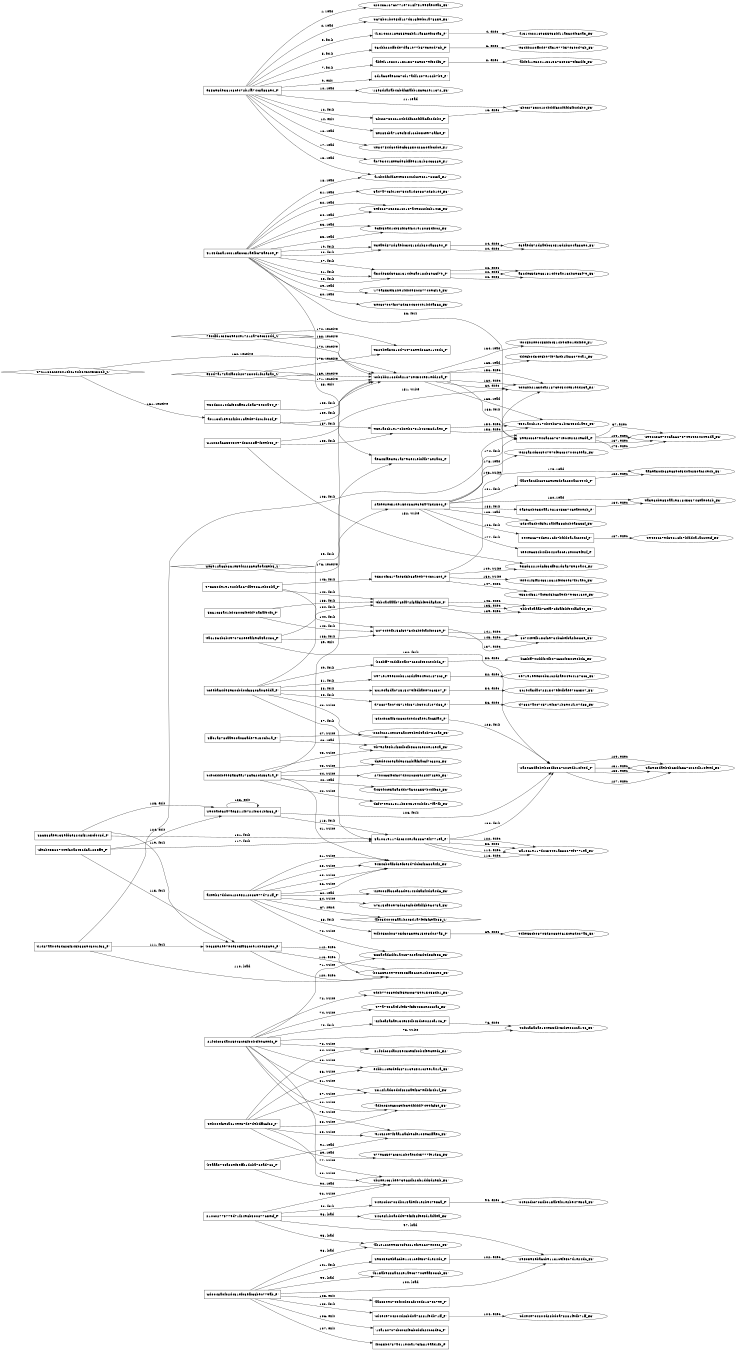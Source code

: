 digraph "D:\Learning\Paper\apt\基于CTI的攻击预警\Dataset\攻击图\ASGfromALLCTI\FinFisher exposed A researcher’s tale of defeating traps, tricks, and complex virtual machines.dot" {
rankdir="LR"
size="9"
fixedsize="false"
splines="true"
nodesep=0.3
ranksep=0
fontsize=10
overlap="scalexy"
engine= "neato"
	"'c204361676c771e7018f751995a90ea8_F3'" [node_type=file shape=ellipse]
	"'e35693d9361c8ce472b1fa74c8a83694_P'" [node_type=Process shape=box]
	"'e35693d9361c8ce472b1fa74c8a83694_P'" -> "'c204361676c771e7018f751995a90ea8_F3'" [label="1: read"]
	"'0675b01b095df127d516feebc1a78359_F3'" [node_type=file shape=ellipse]
	"'e35693d9361c8ce472b1fa74c8a83694_P'" [node_type=Process shape=box]
	"'e35693d9361c8ce472b1fa74c8a83694_P'" -> "'0675b01b095df127d516feebc1a78359_F3'" [label="2: read"]
	"'e35693d9361c8ce472b1fa74c8a83694_P'" [node_type=Process shape=box]
	"'f1314c22189855938bf11a362efc64a3_P'" [node_type=Process shape=box]
	"'e35693d9361c8ce472b1fa74c8a83694_P'" -> "'f1314c22189855938bf11a362efc64a3_P'" [label="3: fork"]
	"'f1314c22189855938bf11a362efc64a3_P'" [node_type=Process shape=box]
	"'f1314c22189855938bf11a362efc64a3_F3'" [node_type=File shape=ellipse]
	"'f1314c22189855938bf11a362efc64a3_P'" -> "'f1314c22189855938bf11a362efc64a3_F3'" [label="4: exec"]
	"'e35693d9361c8ce472b1fa74c8a83694_P'" [node_type=Process shape=box]
	"'e64bb220ff0de7da31977b57e3e0d73b_P'" [node_type=Process shape=box]
	"'e35693d9361c8ce472b1fa74c8a83694_P'" -> "'e64bb220ff0de7da31977b57e3e0d73b_P'" [label="5: fork"]
	"'e64bb220ff0de7da31977b57e3e0d73b_P'" [node_type=Process shape=box]
	"'e64bb220ff0de7da31977b57e3e0d73b_F3'" [node_type=File shape=ellipse]
	"'e64bb220ff0de7da31977b57e3e0d73b_P'" -> "'e64bb220ff0de7da31977b57e3e0d73b_F3'" [label="6: exec"]
	"'e35693d9361c8ce472b1fa74c8a83694_P'" [node_type=Process shape=box]
	"'abfef11e320115c15673698379f58df5_P'" [node_type=Process shape=box]
	"'e35693d9361c8ce472b1fa74c8a83694_P'" -> "'abfef11e320115c15673698379f58df5_P'" [label="7: fork"]
	"'abfef11e320115c15673698379f58df5_P'" [node_type=Process shape=box]
	"'abfef11e320115c15673698379f58df5_F3'" [node_type=File shape=ellipse]
	"'abfef11e320115c15673698379f58df5_P'" -> "'abfef11e320115c15673698379f58df5_F3'" [label="8: exec"]
	"'e35693d9361c8ce472b1fa74c8a83694_P'" [node_type=Process shape=box]
	"'6d1a66ea96067cd17adf1207e162b7b9_P'" [node_type=Process shape=box]
	"'e35693d9361c8ce472b1fa74c8a83694_P'" -> "'6d1a66ea96067cd17adf1207e162b7b9_P'" [label="9: exit"]
	"'18e8d2a2ab46bdf65abb156e32e11372_F3'" [node_type=file shape=ellipse]
	"'e35693d9361c8ce472b1fa74c8a83694_P'" [node_type=Process shape=box]
	"'e35693d9361c8ce472b1fa74c8a83694_P'" -> "'18e8d2a2ab46bdf65abb156e32e11372_F3'" [label="10: read"]
	"'6bcc27332c124bddf622fdfd6fb2d8b0_F3'" [node_type=file shape=ellipse]
	"'e35693d9361c8ce472b1fa74c8a83694_P'" [node_type=Process shape=box]
	"'e35693d9361c8ce472b1fa74c8a83694_P'" -> "'6bcc27332c124bddf622fdfd6fb2d8b0_F3'" [label="11: read"]
	"'e35693d9361c8ce472b1fa74c8a83694_P'" [node_type=Process shape=box]
	"'6bcc27332c124bddf622fdfd6fb2d8b0_P'" [node_type=Process shape=box]
	"'e35693d9361c8ce472b1fa74c8a83694_P'" -> "'6bcc27332c124bddf622fdfd6fb2d8b0_P'" [label="12: fork"]
	"'6bcc27332c124bddf622fdfd6fb2d8b0_P'" [node_type=Process shape=box]
	"'6bcc27332c124bddf622fdfd6fb2d8b0_F3'" [node_type=File shape=ellipse]
	"'6bcc27332c124bddf622fdfd6fb2d8b0_P'" -> "'6bcc27332c124bddf622fdfd6fb2d8b0_F3'" [label="13: exec"]
	"'e35693d9361c8ce472b1fa74c8a83694_P'" [node_type=Process shape=box]
	"'5e285cba7169cf54f16cb05ce976af8e_P'" [node_type=Process shape=box]
	"'e35693d9361c8ce472b1fa74c8a83694_P'" -> "'5e285cba7169cf54f16cb05ce976af8e_P'" [label="14: exit"]
	"'f1cb0df2fd6e493820cdc2982176cc3a_F1'" [node_type=file shape=ellipse]
	"'e35693d9361c8ce472b1fa74c8a83694_P'" [node_type=Process shape=box]
	"'e35693d9361c8ce472b1fa74c8a83694_P'" -> "'f1cb0df2fd6e493820cdc2982176cc3a_F1'" [label="15: read"]
	"'4e84754d60ebe6f3685042664ef03dce_F1'" [node_type=file shape=ellipse]
	"'e35693d9361c8ce472b1fa74c8a83694_P'" [node_type=Process shape=box]
	"'e35693d9361c8ce472b1fa74c8a83694_P'" -> "'4e84754d60ebe6f3685042664ef03dce_F1'" [label="16: read"]
	"'ac7934415ee6d98bffe93151b8436689_F1'" [node_type=file shape=ellipse]
	"'e35693d9361c8ce472b1fa74c8a83694_P'" [node_type=Process shape=box]
	"'e35693d9361c8ce472b1fa74c8a83694_P'" -> "'ac7934415ee6d98bffe93151b8436689_F1'" [label="17: read"]
	"'f1cb0df2fd6e493820cdc2982176cc3a_F1'" [node_type=file shape=ellipse]
	"'5145d63a1c0315a3cc81aefb675ae60e_P'" [node_type=Process shape=box]
	"'5145d63a1c0315a3cc81aefb675ae60e_P'" -> "'f1cb0df2fd6e493820cdc2982176cc3a_F1'" [label="18: read"]
	"'5145d63a1c0315a3cc81aefb675ae60e_P'" [node_type=Process shape=box]
	"'e3ea9d572d8a9bc30513d2b804a63690_P'" [node_type=Process shape=box]
	"'5145d63a1c0315a3cc81aefb675ae60e_P'" -> "'e3ea9d572d8a9bc30513d2b804a63690_P'" [label="19: fork"]
	"'e3ea9d572d8a9bc30513d2b804a63690_P'" [node_type=Process shape=box]
	"'e3ea9d572d8a9bc30513d2b804a63690_F3'" [node_type=File shape=ellipse]
	"'e3ea9d572d8a9bc30513d2b804a63690_P'" -> "'e3ea9d572d8a9bc30513d2b804a63690_F3'" [label="20: exec"]
	"'5145d63a1c0315a3cc81aefb675ae60e_P'" [node_type=Process shape=box]
	"'a32de35d39681314d98a0182b8963f79_P'" [node_type=Process shape=box]
	"'5145d63a1c0315a3cc81aefb675ae60e_P'" -> "'a32de35d39681314d98a0182b8963f79_P'" [label="21: fork"]
	"'a32de35d39681314d98a0182b8963f79_P'" [node_type=Process shape=box]
	"'a32de35d39681314d98a0182b8963f79_F3'" [node_type=File shape=ellipse]
	"'a32de35d39681314d98a0182b8963f79_P'" -> "'a32de35d39681314d98a0182b8963f79_F3'" [label="22: exec"]
	"'5145d63a1c0315a3cc81aefb675ae60e_P'" [node_type=Process shape=box]
	"'e3ea9d572d8a9bc30513d2b804a63690_P'" [node_type=Process shape=box]
	"'5145d63a1c0315a3cc81aefb675ae60e_P'" -> "'e3ea9d572d8a9bc30513d2b804a63690_P'" [label="23: fork"]
	"'e3ea9d572d8a9bc30513d2b804a63690_P'" [node_type=Process shape=box]
	"'e3ea9d572d8a9bc30513d2b804a63690_F3'" [node_type=File shape=ellipse]
	"'e3ea9d572d8a9bc30513d2b804a63690_P'" -> "'e3ea9d572d8a9bc30513d2b804a63690_F3'" [label="24: exec"]
	"'5145d63a1c0315a3cc81aefb675ae60e_P'" [node_type=Process shape=box]
	"'a32de35d39681314d98a0182b8963f79_P'" [node_type=Process shape=box]
	"'5145d63a1c0315a3cc81aefb675ae60e_P'" -> "'a32de35d39681314d98a0182b8963f79_P'" [label="25: fork"]
	"'a32de35d39681314d98a0182b8963f79_P'" [node_type=Process shape=box]
	"'a32de35d39681314d98a0182b8963f79_F3'" [node_type=File shape=ellipse]
	"'a32de35d39681314d98a0182b8963f79_P'" -> "'a32de35d39681314d98a0182b8963f79_F3'" [label="26: exec"]
	"'5145d63a1c0315a3cc81aefb675ae60e_P'" [node_type=Process shape=box]
	"'a32de35d39681314d98a0182b8963f79_P'" [node_type=Process shape=box]
	"'5145d63a1c0315a3cc81aefb675ae60e_P'" -> "'a32de35d39681314d98a0182b8963f79_P'" [label="27: fork"]
	"'a32de35d39681314d98a0182b8963f79_P'" [node_type=Process shape=box]
	"'a32de35d39681314d98a0182b8963f79_F3'" [node_type=File shape=ellipse]
	"'a32de35d39681314d98a0182b8963f79_P'" -> "'a32de35d39681314d98a0182b8963f79_F3'" [label="28: exec"]
	"'179a853ef32b91fdbd95c48774096f1e_F3'" [node_type=file shape=ellipse]
	"'5145d63a1c0315a3cc81aefb675ae60e_P'" [node_type=Process shape=box]
	"'5145d63a1c0315a3cc81aefb675ae60e_P'" -> "'179a853ef32b91fdbd95c48774096f1e_F3'" [label="29: read"]
	"'3e06c70c7f8c78dc3043c4491bdea368_F3'" [node_type=file shape=ellipse]
	"'5145d63a1c0315a3cc81aefb675ae60e_P'" [node_type=Process shape=box]
	"'5145d63a1c0315a3cc81aefb675ae60e_P'" -> "'3e06c70c7f8c78dc3043c4491bdea368_F3'" [label="30: read"]
	"'8a47a746f41cc7542a1d803872d8b1ee_F3'" [node_type=file shape=ellipse]
	"'5145d63a1c0315a3cc81aefb675ae60e_P'" [node_type=Process shape=box]
	"'5145d63a1c0315a3cc81aefb675ae60e_P'" -> "'8a47a746f41cc7542a1d803872d8b1ee_F3'" [label="31: read"]
	"'59f8687252581c0137a49ccc0b3b14c5_F3'" [node_type=file shape=ellipse]
	"'5145d63a1c0315a3cc81aefb675ae60e_P'" [node_type=Process shape=box]
	"'5145d63a1c0315a3cc81aefb675ae60e_P'" -> "'59f8687252581c0137a49ccc0b3b14c5_F3'" [label="32: read"]
	"'93fb5bad1cb52fd6ef641918085df0c2_F3'" [node_type=file shape=ellipse]
	"'5145d63a1c0315a3cc81aefb675ae60e_P'" [node_type=Process shape=box]
	"'5145d63a1c0315a3cc81aefb675ae60e_P'" -> "'93fb5bad1cb52fd6ef641918085df0c2_F3'" [label="33: read"]
	"'59f8687252581c0137a49ccc0b3b14c5_F3'" [node_type=file shape=ellipse]
	"'5145d63a1c0315a3cc81aefb675ae60e_P'" [node_type=Process shape=box]
	"'5145d63a1c0315a3cc81aefb675ae60e_P'" -> "'59f8687252581c0137a49ccc0b3b14c5_F3'" [label="34: read"]
	"'93fb5bad1cb52fd6ef641918085df0c2_F3'" [node_type=file shape=ellipse]
	"'5145d63a1c0315a3cc81aefb675ae60e_P'" [node_type=Process shape=box]
	"'5145d63a1c0315a3cc81aefb675ae60e_P'" -> "'93fb5bad1cb52fd6ef641918085df0c2_F3'" [label="35: read"]
	"'5145d63a1c0315a3cc81aefb675ae60e_P'" [node_type=Process shape=box]
	"'8992c36e7e46a66673749c4e242496da_P'" [node_type=Process shape=box]
	"'5145d63a1c0315a3cc81aefb675ae60e_P'" -> "'8992c36e7e46a66673749c4e242496da_P'" [label="36: fork"]
	"'8992c36e7e46a66673749c4e242496da_P'" [node_type=Process shape=box]
	"'8992c36e7e46a66673749c4e242496da_F3'" [node_type=File shape=ellipse]
	"'8992c36e7e46a66673749c4e242496da_P'" -> "'8992c36e7e46a66673749c4e242496da_F3'" [label="37: exec"]
	"'5145d63a1c0315a3cc81aefb675ae60e_P'" [node_type=Process shape=box]
	"'a9645fa93e61a3796e41ebdab76e2a08_P'" [node_type=Process shape=box]
	"'5145d63a1c0315a3cc81aefb675ae60e_P'" -> "'a9645fa93e61a3796e41ebdab76e2a08_P'" [label="38: exit"]
	"'c4ecdddbe9e5a56aa1786a320f253a1a_P'" [node_type=Process shape=box]
	"'a9645fa93e61a3796e41ebdab76e2a08_P'" [node_type=Process shape=box]
	"'c4ecdddbe9e5a56aa1786a320f253a1a_P'" -> "'a9645fa93e61a3796e41ebdab76e2a08_P'" [label="39: exit"]
	"'a459f4ce5a8a8ddc7a6426557b4dfb6e_F3'" [node_type=file shape=ellipse]
	"'c4ecdddbe9e5a56aa1786a320f253a1a_P'" [node_type=Process shape=box]
	"'c4ecdddbe9e5a56aa1786a320f253a1a_P'" -> "'a459f4ce5a8a8ddc7a6426557b4dfb6e_F3'" [label="40: read"]
	"'e4543b0af8d69f3e8d7dcb3f2686a4f2_F3'" [node_type=file shape=ellipse]
	"'c4ecdddbe9e5a56aa1786a320f253a1a_P'" [node_type=Process shape=box]
	"'c4ecdddbe9e5a56aa1786a320f253a1a_P'" -> "'e4543b0af8d69f3e8d7dcb3f2686a4f2_F3'" [label="41: write"]
	"'d5f4799661511b35451942bd017fa7fb_F3'" [node_type=file shape=ellipse]
	"'c4ecdddbe9e5a56aa1786a320f253a1a_P'" [node_type=Process shape=box]
	"'c4ecdddbe9e5a56aa1786a320f253a1a_P'" -> "'d5f4799661511b35451942bd017fa7fb_F3'" [label="42: write"]
	"'d39de4c0e8ad93468bfaf3ac6f7c6808_F3'" [node_type=file shape=ellipse]
	"'c4ecdddbe9e5a56aa1786a320f253a1a_P'" [node_type=Process shape=box]
	"'c4ecdddbe9e5a56aa1786a320f253a1a_P'" -> "'d39de4c0e8ad93468bfaf3ac6f7c6808_F3'" [label="43: write"]
	"'27b0c63fecf647db02c8c5928bf7289b_F3'" [node_type=file shape=ellipse]
	"'c4ecdddbe9e5a56aa1786a320f253a1a_P'" [node_type=Process shape=box]
	"'c4ecdddbe9e5a56aa1786a320f253a1a_P'" -> "'27b0c63fecf647db02c8c5928bf7289b_F3'" [label="44: write"]
	"'eb792ae5b1f85dbcfb53646e30e1694a_F3'" [node_type=file shape=ellipse]
	"'c4ecdddbe9e5a56aa1786a320f253a1a_P'" [node_type=Process shape=box]
	"'c4ecdddbe9e5a56aa1786a320f253a1a_P'" -> "'eb792ae5b1f85dbcfb53646e30e1694a_F3'" [label="45: write"]
	"'eb792ae5b1f85dbcfb53646e30e1694a_F3'" [node_type=file shape=ellipse]
	"'3ff01a878caa900a083ade79154cfc1a_P'" [node_type=Process shape=box]
	"'3ff01a878caa900a083ade79154cfc1a_P'" -> "'eb792ae5b1f85dbcfb53646e30e1694a_F3'" [label="46: read"]
	"'002f42210e0896a0099b9d4a4b7513ae_F3'" [node_type=file shape=ellipse]
	"'3ff01a878caa900a083ade79154cfc1a_P'" [node_type=Process shape=box]
	"'3ff01a878caa900a083ade79154cfc1a_P'" -> "'002f42210e0896a0099b9d4a4b7513ae_F3'" [label="47: write"]
	"'002f42210e0896a0099b9d4a4b7513ae_F3'" [node_type=file shape=ellipse]
	"'cceeba64d95930cbd0cf68606a06edda_P'" [node_type=Process shape=box]
	"'cceeba64d95930cbd0cf68606a06edda_P'" -> "'002f42210e0896a0099b9d4a4b7513ae_F3'" [label="48: write"]
	"'cceeba64d95930cbd0cf68606a06edda_P'" [node_type=Process shape=box]
	"'b65bff74cddf24fb07c632f050c90bd6_P'" [node_type=Process shape=box]
	"'cceeba64d95930cbd0cf68606a06edda_P'" -> "'b65bff74cddf24fb07c632f050c90bd6_P'" [label="49: fork"]
	"'b65bff74cddf24fb07c632f050c90bd6_P'" [node_type=Process shape=box]
	"'b65bff74cddf24fb07c632f050c90bd6_F3'" [node_type=File shape=ellipse]
	"'b65bff74cddf24fb07c632f050c90bd6_P'" -> "'b65bff74cddf24fb07c632f050c90bd6_F3'" [label="50: exec"]
	"'cceeba64d95930cbd0cf68606a06edda_P'" [node_type=Process shape=box]
	"'09719199e300b31c2d2a9049c41873c3_P'" [node_type=Process shape=box]
	"'cceeba64d95930cbd0cf68606a06edda_P'" -> "'09719199e300b31c2d2a9049c41873c3_P'" [label="51: fork"]
	"'09719199e300b31c2d2a9049c41873c3_P'" [node_type=Process shape=box]
	"'09719199e300b31c2d2a9049c41873c3_F3'" [node_type=File shape=ellipse]
	"'09719199e300b31c2d2a9049c41873c3_P'" -> "'09719199e300b31c2d2a9049c41873c3_F3'" [label="52: exec"]
	"'cceeba64d95930cbd0cf68606a06edda_P'" [node_type=Process shape=box]
	"'3c1e4a3dac72515479fedbaee706c507_P'" [node_type=Process shape=box]
	"'cceeba64d95930cbd0cf68606a06edda_P'" -> "'3c1e4a3dac72515479fedbaee706c507_P'" [label="53: fork"]
	"'3c1e4a3dac72515479fedbaee706c507_P'" [node_type=Process shape=box]
	"'3c1e4a3dac72515479fedbaee706c507_F3'" [node_type=File shape=ellipse]
	"'3c1e4a3dac72515479fedbaee706c507_P'" -> "'3c1e4a3dac72515479fedbaee706c507_F3'" [label="54: exec"]
	"'cceeba64d95930cbd0cf68606a06edda_P'" [node_type=Process shape=box]
	"'d78827a0c745719f2371b3901f107d88_P'" [node_type=Process shape=box]
	"'cceeba64d95930cbd0cf68606a06edda_P'" -> "'d78827a0c745719f2371b3901f107d88_P'" [label="55: fork"]
	"'d78827a0c745719f2371b3901f107d88_P'" [node_type=Process shape=box]
	"'d78827a0c745719f2371b3901f107d88_F3'" [node_type=File shape=ellipse]
	"'d78827a0c745719f2371b3901f107d88_P'" -> "'d78827a0c745719f2371b3901f107d88_F3'" [label="56: exec"]
	"'cceeba64d95930cbd0cf68606a06edda_P'" [node_type=Process shape=box]
	"'8a10619117d2c344e1a38867ef4771ea_P'" [node_type=Process shape=box]
	"'cceeba64d95930cbd0cf68606a06edda_P'" -> "'8a10619117d2c344e1a38867ef4771ea_P'" [label="57: fork"]
	"'8a10619117d2c344e1a38867ef4771ea_P'" [node_type=Process shape=box]
	"'8a10619117d2c344e1a38867ef4771ea_F2'" [node_type=File shape=ellipse]
	"'8a10619117d2c344e1a38867ef4771ea_P'" -> "'8a10619117d2c344e1a38867ef4771ea_F2'" [label="58: exec"]
	"'cceeba64d95930cbd0cf68606a06edda_P'" [node_type=Process shape=box]
	"'c0b8bb2163dca21873e4544e51edd23a_P'" [node_type=Process shape=box]
	"'cceeba64d95930cbd0cf68606a06edda_P'" -> "'c0b8bb2163dca21873e4544e51edd23a_P'" [label="59: fork"]
	"'c0b8bb2163dca21873e4544e51edd23a_P'" [node_type=Process shape=box]
	"'c0b8bb2163dca21873e4544e51edd23a_F2'" [node_type=File shape=ellipse]
	"'c0b8bb2163dca21873e4544e51edd23a_P'" -> "'c0b8bb2163dca21873e4544e51edd23a_F2'" [label="60: exec"]
	"'e4543b0af8d69f3e8d7dcb3f2686a4f2_F3'" [node_type=file shape=ellipse]
	"'a4e9b87ddc0c120e5212083977d721ff_P'" [node_type=Process shape=box]
	"'a4e9b87ddc0c120e5212083977d721ff_P'" -> "'e4543b0af8d69f3e8d7dcb3f2686a4f2_F3'" [label="61: write"]
	"'42e003fa66ca66de4143d5a8f4d8a4d6_F3'" [node_type=file shape=ellipse]
	"'a4e9b87ddc0c120e5212083977d721ff_P'" [node_type=Process shape=box]
	"'a4e9b87ddc0c120e5212083977d721ff_P'" -> "'42e003fa66ca66de4143d5a8f4d8a4d6_F3'" [label="62: read"]
	"'e4543b0af8d69f3e8d7dcb3f2686a4f2_F3'" [node_type=file shape=ellipse]
	"'a4e9b87ddc0c120e5212083977d721ff_P'" [node_type=Process shape=box]
	"'a4e9b87ddc0c120e5212083977d721ff_P'" -> "'e4543b0af8d69f3e8d7dcb3f2686a4f2_F3'" [label="63: write"]
	"'c7315ca90975dc896f0deadf8b96473a_F3'" [node_type=file shape=ellipse]
	"'a4e9b87ddc0c120e5212083977d721ff_P'" [node_type=Process shape=box]
	"'a4e9b87ddc0c120e5212083977d721ff_P'" -> "'c7315ca90975dc896f0deadf8b96473a_F3'" [label="64: write"]
	"'e4543b0af8d69f3e8d7dcb3f2686a4f2_F3'" [node_type=file shape=ellipse]
	"'a4e9b87ddc0c120e5212083977d721ff_P'" [node_type=Process shape=box]
	"'a4e9b87ddc0c120e5212083977d721ff_P'" -> "'e4543b0af8d69f3e8d7dcb3f2686a4f2_F3'" [label="65: write"]
	"'e4543b0af8d69f3e8d7dcb3f2686a4f2_F3'" [node_type=file shape=ellipse]
	"'a4e9b87ddc0c120e5212083977d721ff_P'" [node_type=Process shape=box]
	"'a4e9b87ddc0c120e5212083977d721ff_P'" -> "'e4543b0af8d69f3e8d7dcb3f2686a4f2_F3'" [label="66: write"]
	"'ab06d40406aa1b208d1a7f9f3f69ab88_S'" [node_type=Socket shape=diamond]
	"'a4e9b87ddc0c120e5212083977d721ff_P'" [node_type=Process shape=box]
	"'a4e9b87ddc0c120e5212083977d721ff_P'" -> "'ab06d40406aa1b208d1a7f9f3f69ab88_S'" [label="67: send"]
	"'a4e9b87ddc0c120e5212083977d721ff_P'" [node_type=Process shape=box]
	"'9dbe53cb08705d3063ee615c98d027a5_P'" [node_type=Process shape=box]
	"'a4e9b87ddc0c120e5212083977d721ff_P'" -> "'9dbe53cb08705d3063ee615c98d027a5_P'" [label="68: fork"]
	"'9dbe53cb08705d3063ee615c98d027a5_P'" [node_type=Process shape=box]
	"'9dbe53cb08705d3063ee615c98d027a5_F2'" [node_type=File shape=ellipse]
	"'9dbe53cb08705d3063ee615c98d027a5_P'" -> "'9dbe53cb08705d3063ee615c98d027a5_F2'" [label="69: exec"]
	"'533a4ad8df01a4c57e2ea43d9d53f553_F3'" [node_type=file shape=ellipse]
	"'a4e9b87ddc0c120e5212083977d721ff_P'" [node_type=Process shape=box]
	"'a4e9b87ddc0c120e5212083977d721ff_P'" -> "'533a4ad8df01a4c57e2ea43d9d53f553_F3'" [label="70: write"]
	"'533a4ad8df01a4c57e2ea43d9d53f553_F3'" [node_type=file shape=ellipse]
	"'21f4dc08da025e43c95f00b4f996eedc_P'" [node_type=Process shape=box]
	"'21f4dc08da025e43c95f00b4f996eedc_P'" -> "'533a4ad8df01a4c57e2ea43d9d53f553_F3'" [label="71: write"]
	"'cd0b77083ed3fe5e8cc8759915453db1_F3'" [node_type=file shape=ellipse]
	"'21f4dc08da025e43c95f00b4f996eedc_P'" [node_type=Process shape=box]
	"'21f4dc08da025e43c95f00b4f996eedc_P'" -> "'cd0b77083ed3fe5e8cc8759915453db1_F3'" [label="72: write"]
	"'42fcca8a6ae134e35db43dc9022ca146_F3'" [node_type=file shape=ellipse]
	"'21f4dc08da025e43c95f00b4f996eedc_P'" [node_type=Process shape=box]
	"'21f4dc08da025e43c95f00b4f996eedc_P'" -> "'42fcca8a6ae134e35db43dc9022ca146_F3'" [label="73: write"]
	"'e77a7436a4f1fef37f5f54852e2cc2ac_F3'" [node_type=file shape=ellipse]
	"'21f4dc08da025e43c95f00b4f996eedc_P'" [node_type=Process shape=box]
	"'21f4dc08da025e43c95f00b4f996eedc_P'" -> "'e77a7436a4f1fef37f5f54852e2cc2ac_F3'" [label="74: write"]
	"'21f4dc08da025e43c95f00b4f996eedc_P'" [node_type=Process shape=box]
	"'42fcca8a6ae134e35db43dc9022ca146_P'" [node_type=Process shape=box]
	"'21f4dc08da025e43c95f00b4f996eedc_P'" -> "'42fcca8a6ae134e35db43dc9022ca146_P'" [label="75: fork"]
	"'42fcca8a6ae134e35db43dc9022ca146_P'" [node_type=Process shape=box]
	"'42fcca8a6ae134e35db43dc9022ca146_F3'" [node_type=File shape=ellipse]
	"'42fcca8a6ae134e35db43dc9022ca146_P'" -> "'42fcca8a6ae134e35db43dc9022ca146_F3'" [label="76: exec"]
	"'4b2ee1c31be973968db2cfc1dd5d295b_F3'" [node_type=file shape=ellipse]
	"'21f4dc08da025e43c95f00b4f996eedc_P'" [node_type=Process shape=box]
	"'21f4dc08da025e43c95f00b4f996eedc_P'" -> "'4b2ee1c31be973968db2cfc1dd5d295b_F3'" [label="77: write"]
	"'21f4dc08da025e43c95f00b4f996eedc_F2'" [node_type=file shape=ellipse]
	"'21f4dc08da025e43c95f00b4f996eedc_P'" [node_type=Process shape=box]
	"'21f4dc08da025e43c95f00b4f996eedc_P'" -> "'21f4dc08da025e43c95f00b4f996eedc_F2'" [label="78: write"]
	"'91c520e7f5aa18a6b96fe105e62ffa9c_F3'" [node_type=file shape=ellipse]
	"'21f4dc08da025e43c95f00b4f996eedc_P'" [node_type=Process shape=box]
	"'21f4dc08da025e43c95f00b4f996eedc_P'" -> "'91c520e7f5aa18a6b96fe105e62ffa9c_F3'" [label="79: write"]
	"'e4bb11ce3d9f68721698541c2991a41a_F3'" [node_type=file shape=ellipse]
	"'21f4dc08da025e43c95f00b4f996eedc_P'" [node_type=Process shape=box]
	"'21f4dc08da025e43c95f00b4f996eedc_P'" -> "'e4bb11ce3d9f68721698541c2991a41a_F3'" [label="80: write"]
	"'2312f1ad30d0f8328a9f867edbf84b1f_F3'" [node_type=file shape=ellipse]
	"'21f4dc08da025e43c95f00b4f996eedc_P'" [node_type=Process shape=box]
	"'21f4dc08da025e43c95f00b4f996eedc_P'" -> "'2312f1ad30d0f8328a9f867edbf84b1f_F3'" [label="81: write"]
	"'adbc05ce63c69f039dfdddf7499f6f3e_F3'" [node_type=file shape=ellipse]
	"'21f4dc08da025e43c95f00b4f996eedc_P'" [node_type=Process shape=box]
	"'21f4dc08da025e43c95f00b4f996eedc_P'" -> "'adbc05ce63c69f039dfdddf7499f6f3e_F3'" [label="82: write"]
	"'4b2ee1c31be973968db2cfc1dd5d295b_F3'" [node_type=file shape=ellipse]
	"'5eb009f89ca6149e37de7d9bdffc6f68_P'" [node_type=Process shape=box]
	"'5eb009f89ca6149e37de7d9bdffc6f68_P'" -> "'4b2ee1c31be973968db2cfc1dd5d295b_F3'" [label="83: write"]
	"'21f4dc08da025e43c95f00b4f996eedc_F2'" [node_type=file shape=ellipse]
	"'5eb009f89ca6149e37de7d9bdffc6f68_P'" [node_type=Process shape=box]
	"'5eb009f89ca6149e37de7d9bdffc6f68_P'" -> "'21f4dc08da025e43c95f00b4f996eedc_F2'" [label="84: write"]
	"'91c520e7f5aa18a6b96fe105e62ffa9c_F3'" [node_type=file shape=ellipse]
	"'5eb009f89ca6149e37de7d9bdffc6f68_P'" [node_type=Process shape=box]
	"'5eb009f89ca6149e37de7d9bdffc6f68_P'" -> "'91c520e7f5aa18a6b96fe105e62ffa9c_F3'" [label="85: write"]
	"'e4bb11ce3d9f68721698541c2991a41a_F3'" [node_type=file shape=ellipse]
	"'5eb009f89ca6149e37de7d9bdffc6f68_P'" [node_type=Process shape=box]
	"'5eb009f89ca6149e37de7d9bdffc6f68_P'" -> "'e4bb11ce3d9f68721698541c2991a41a_F3'" [label="86: write"]
	"'2312f1ad30d0f8328a9f867edbf84b1f_F3'" [node_type=file shape=ellipse]
	"'5eb009f89ca6149e37de7d9bdffc6f68_P'" [node_type=Process shape=box]
	"'5eb009f89ca6149e37de7d9bdffc6f68_P'" -> "'2312f1ad30d0f8328a9f867edbf84b1f_F3'" [label="87: write"]
	"'adbc05ce63c69f039dfdddf7499f6f3e_F3'" [node_type=file shape=ellipse]
	"'5eb009f89ca6149e37de7d9bdffc6f68_P'" [node_type=Process shape=box]
	"'5eb009f89ca6149e37de7d9bdffc6f68_P'" -> "'adbc05ce63c69f039dfdddf7499f6f3e_F3'" [label="88: write"]
	"'c77e685e76c3c18b0a92dc5777f91d86_F3'" [node_type=file shape=ellipse]
	"'5eb009f89ca6149e37de7d9bdffc6f68_P'" [node_type=Process shape=box]
	"'5eb009f89ca6149e37de7d9bdffc6f68_P'" -> "'c77e685e76c3c18b0a92dc5777f91d86_F3'" [label="89: read"]
	"'4b2ee1c31be973968db2cfc1dd5d295b_F3'" [node_type=file shape=ellipse]
	"'b9aaa0748a889f59ffb1d2ba76ead766_P'" [node_type=Process shape=box]
	"'b9aaa0748a889f59ffb1d2ba76ead766_P'" -> "'4b2ee1c31be973968db2cfc1dd5d295b_F3'" [label="90: read"]
	"'91c520e7f5aa18a6b96fe105e62ffa9c_F3'" [node_type=file shape=ellipse]
	"'b9aaa0748a889f59ffb1d2ba76ead766_P'" [node_type=Process shape=box]
	"'b9aaa0748a889f59ffb1d2ba76ead766_P'" -> "'91c520e7f5aa18a6b96fe105e62ffa9c_F3'" [label="91: read"]
	"'4b2ee1c31be973968db2cfc1dd5d295b_F3'" [node_type=file shape=ellipse]
	"'210c02775779d71f2498b50087765ecf_P'" [node_type=Process shape=box]
	"'210c02775779d71f2498b50087765ecf_P'" -> "'4b2ee1c31be973968db2cfc1dd5d295b_F3'" [label="92: write"]
	"'210c02775779d71f2498b50087765ecf_P'" [node_type=Process shape=box]
	"'04e2cdcc703db015ab9f01e2b947e56a_P'" [node_type=Process shape=box]
	"'210c02775779d71f2498b50087765ecf_P'" -> "'04e2cdcc703db015ab9f01e2b947e56a_P'" [label="93: fork"]
	"'04e2cdcc703db015ab9f01e2b947e56a_P'" [node_type=Process shape=box]
	"'04e2cdcc703db015ab9f01e2b947e56a_F3'" [node_type=File shape=ellipse]
	"'04e2cdcc703db015ab9f01e2b947e56a_P'" -> "'04e2cdcc703db015ab9f01e2b947e56a_F3'" [label="94: exec"]
	"'ab1e12c999c348f42c19f296607e0ee2_F3'" [node_type=file shape=ellipse]
	"'210c02775779d71f2498b50087765ecf_P'" [node_type=Process shape=box]
	"'210c02775779d71f2498b50087765ecf_P'" -> "'ab1e12c999c348f42c19f296607e0ee2_F3'" [label="95: load"]
	"'346e8f1b0a0dd979f5f58f9e5d1adaea_F3'" [node_type=file shape=ellipse]
	"'210c02775779d71f2498b50087765ecf_P'" [node_type=Process shape=box]
	"'210c02775779d71f2498b50087765ecf_P'" -> "'346e8f1b0a0dd979f5f58f9e5d1adaea_F3'" [label="96: load"]
	"'29505989ba6cb91131c9fe5c7d1e24dc_F3'" [node_type=file shape=ellipse]
	"'210c02775779d71f2498b50087765ecf_P'" [node_type=Process shape=box]
	"'210c02775779d71f2498b50087765ecf_P'" -> "'29505989ba6cb91131c9fe5c7d1e24dc_F3'" [label="97: load"]
	"'ab1e12c999c348f42c19f296607e0ee2_F3'" [node_type=file shape=ellipse]
	"'6d0048a0f02d431ef03efb33b9c779ab_P'" [node_type=Process shape=box]
	"'6d0048a0f02d431ef03efb33b9c779ab_P'" -> "'ab1e12c999c348f42c19f296607e0ee2_F3'" [label="98: load"]
	"'f615ab9838a42291a9c377039aa5036b_F3'" [node_type=file shape=ellipse]
	"'6d0048a0f02d431ef03efb33b9c779ab_P'" [node_type=Process shape=box]
	"'6d0048a0f02d431ef03efb33b9c779ab_P'" -> "'f615ab9838a42291a9c377039aa5036b_F3'" [label="99: load"]
	"'29505989ba6cb91131c9fe5c7d1e24dc_F3'" [node_type=file shape=ellipse]
	"'6d0048a0f02d431ef03efb33b9c779ab_P'" [node_type=Process shape=box]
	"'6d0048a0f02d431ef03efb33b9c779ab_P'" -> "'29505989ba6cb91131c9fe5c7d1e24dc_F3'" [label="100: load"]
	"'6d0048a0f02d431ef03efb33b9c779ab_P'" [node_type=Process shape=box]
	"'29505989ba6cb91131c9fe5c7d1e24dc_P'" [node_type=Process shape=box]
	"'6d0048a0f02d431ef03efb33b9c779ab_P'" -> "'29505989ba6cb91131c9fe5c7d1e24dc_P'" [label="101: fork"]
	"'29505989ba6cb91131c9fe5c7d1e24dc_P'" [node_type=Process shape=box]
	"'29505989ba6cb91131c9fe5c7d1e24dc_F3'" [node_type=File shape=ellipse]
	"'29505989ba6cb91131c9fe5c7d1e24dc_P'" -> "'29505989ba6cb91131c9fe5c7d1e24dc_F3'" [label="102: exec"]
	"'6d0048a0f02d431ef03efb33b9c779ab_P'" [node_type=Process shape=box]
	"'cd4e4e704204d23bd0a78281f9db71ff_P'" [node_type=Process shape=box]
	"'6d0048a0f02d431ef03efb33b9c779ab_P'" -> "'cd4e4e704204d23bd0a78281f9db71ff_P'" [label="103: fork"]
	"'cd4e4e704204d23bd0a78281f9db71ff_P'" [node_type=Process shape=box]
	"'cd4e4e704204d23bd0a78281f9db71ff_F3'" [node_type=File shape=ellipse]
	"'cd4e4e704204d23bd0a78281f9db71ff_P'" -> "'cd4e4e704204d23bd0a78281f9db71ff_F3'" [label="104: exec"]
	"'6d0048a0f02d431ef03efb33b9c779ab_P'" [node_type=Process shape=box]
	"'aa83399c745f00de36f24ed81375c79e_P'" [node_type=Process shape=box]
	"'6d0048a0f02d431ef03efb33b9c779ab_P'" -> "'aa83399c745f00de36f24ed81375c79e_P'" [label="105: exit"]
	"'6d0048a0f02d431ef03efb33b9c779ab_P'" [node_type=Process shape=box]
	"'14a1607c7cbc0c2f96bcdcfc24cc6de6_P'" [node_type=Process shape=box]
	"'6d0048a0f02d431ef03efb33b9c779ab_P'" -> "'14a1607c7cbc0c2f96bcdcfc24cc6de6_P'" [label="106: exit"]
	"'6d0048a0f02d431ef03efb33b9c779ab_P'" [node_type=Process shape=box]
	"'fbc35bd737a411e4ca173f6819aad1fb_P'" [node_type=Process shape=box]
	"'6d0048a0f02d431ef03efb33b9c779ab_P'" -> "'fbc35bd737a411e4ca173f6819aad1fb_P'" [label="107: exit"]
	"'d1d37aa04e3d623f345b8839460c1f38_P'" [node_type=Process shape=box]
	"'8992c36e7e46a66673749c4e242496da_P'" [node_type=Process shape=box]
	"'d1d37aa04e3d623f345b8839460c1f38_P'" -> "'8992c36e7e46a66673749c4e242496da_P'" [label="108: fork"]
	"'8992c36e7e46a66673749c4e242496da_P'" [node_type=Process shape=box]
	"'8992c36e7e46a66673749c4e242496da_F3'" [node_type=File shape=ellipse]
	"'8992c36e7e46a66673749c4e242496da_P'" -> "'8992c36e7e46a66673749c4e242496da_F3'" [label="109: exec"]
	"'b068592997e4e505fa56c0910be35690_F3'" [node_type=file shape=ellipse]
	"'d1d37aa04e3d623f345b8839460c1f38_P'" [node_type=Process shape=box]
	"'d1d37aa04e3d623f345b8839460c1f38_P'" -> "'b068592997e4e505fa56c0910be35690_F3'" [label="110: load"]
	"'d1d37aa04e3d623f345b8839460c1f38_P'" [node_type=Process shape=box]
	"'b068592997e4e505fa56c0910be35690_P'" [node_type=Process shape=box]
	"'d1d37aa04e3d623f345b8839460c1f38_P'" -> "'b068592997e4e505fa56c0910be35690_P'" [label="111: fork"]
	"'b068592997e4e505fa56c0910be35690_P'" [node_type=Process shape=box]
	"'b068592997e4e505fa56c0910be35690_F3'" [node_type=File shape=ellipse]
	"'b068592997e4e505fa56c0910be35690_P'" -> "'b068592997e4e505fa56c0910be35690_F3'" [label="112: exec"]
	"'290bace62a7ad6511fb721f0341bf868_P'" [node_type=Process shape=box]
	"'8a10619117d2c344e1a38867ef4771ea_P'" [node_type=Process shape=box]
	"'290bace62a7ad6511fb721f0341bf868_P'" -> "'8a10619117d2c344e1a38867ef4771ea_P'" [label="113: fork"]
	"'8a10619117d2c344e1a38867ef4771ea_P'" [node_type=Process shape=box]
	"'8a10619117d2c344e1a38867ef4771ea_F2'" [node_type=File shape=ellipse]
	"'8a10619117d2c344e1a38867ef4771ea_P'" -> "'8a10619117d2c344e1a38867ef4771ea_F2'" [label="114: exec"]
	"'cfe6b955687449f60a845cd6a1235ff9_P'" [node_type=Process shape=box]
	"'b068592997e4e505fa56c0910be35690_P'" [node_type=Process shape=box]
	"'cfe6b955687449f60a845cd6a1235ff9_P'" -> "'b068592997e4e505fa56c0910be35690_P'" [label="115: fork"]
	"'b068592997e4e505fa56c0910be35690_P'" [node_type=Process shape=box]
	"'b068592997e4e505fa56c0910be35690_F3'" [node_type=File shape=ellipse]
	"'b068592997e4e505fa56c0910be35690_P'" -> "'b068592997e4e505fa56c0910be35690_F3'" [label="116: exec"]
	"'cfe6b955687449f60a845cd6a1235ff9_P'" [node_type=Process shape=box]
	"'8a10619117d2c344e1a38867ef4771ea_P'" [node_type=Process shape=box]
	"'cfe6b955687449f60a845cd6a1235ff9_P'" -> "'8a10619117d2c344e1a38867ef4771ea_P'" [label="117: fork"]
	"'8a10619117d2c344e1a38867ef4771ea_P'" [node_type=Process shape=box]
	"'8a10619117d2c344e1a38867ef4771ea_F2'" [node_type=File shape=ellipse]
	"'8a10619117d2c344e1a38867ef4771ea_P'" -> "'8a10619117d2c344e1a38867ef4771ea_F2'" [label="118: exec"]
	"'366538ae91359fd3e8248f51c5cf443d_P'" [node_type=Process shape=box]
	"'b068592997e4e505fa56c0910be35690_P'" [node_type=Process shape=box]
	"'366538ae91359fd3e8248f51c5cf443d_P'" -> "'b068592997e4e505fa56c0910be35690_P'" [label="119: fork"]
	"'b068592997e4e505fa56c0910be35690_P'" [node_type=Process shape=box]
	"'b068592997e4e505fa56c0910be35690_F3'" [node_type=File shape=ellipse]
	"'b068592997e4e505fa56c0910be35690_P'" -> "'b068592997e4e505fa56c0910be35690_F3'" [label="120: exec"]
	"'366538ae91359fd3e8248f51c5cf443d_P'" [node_type=Process shape=box]
	"'8a10619117d2c344e1a38867ef4771ea_P'" [node_type=Process shape=box]
	"'366538ae91359fd3e8248f51c5cf443d_P'" -> "'8a10619117d2c344e1a38867ef4771ea_P'" [label="121: fork"]
	"'8a10619117d2c344e1a38867ef4771ea_P'" [node_type=Process shape=box]
	"'8a10619117d2c344e1a38867ef4771ea_F2'" [node_type=File shape=ellipse]
	"'8a10619117d2c344e1a38867ef4771ea_P'" -> "'8a10619117d2c344e1a38867ef4771ea_F2'" [label="122: exec"]
	"'290bace62a7ad6511fb721f0341bf868_P'" [node_type=Process shape=box]
	"'290bace62a7ad6511fb721f0341bf868_P'" [node_type=Process shape=box]
	"'290bace62a7ad6511fb721f0341bf868_P'" -> "'290bace62a7ad6511fb721f0341bf868_P'" [label="123: exit"]
	"'cfe6b955687449f60a845cd6a1235ff9_P'" [node_type=Process shape=box]
	"'290bace62a7ad6511fb721f0341bf868_P'" [node_type=Process shape=box]
	"'cfe6b955687449f60a845cd6a1235ff9_P'" -> "'290bace62a7ad6511fb721f0341bf868_P'" [label="124: exit"]
	"'366538ae91359fd3e8248f51c5cf443d_P'" [node_type=Process shape=box]
	"'290bace62a7ad6511fb721f0341bf868_P'" [node_type=Process shape=box]
	"'366538ae91359fd3e8248f51c5cf443d_P'" -> "'290bace62a7ad6511fb721f0341bf868_P'" [label="125: exit"]
	"'290bace62a7ad6511fb721f0341bf868_P'" [node_type=Process shape=box]
	"'2a8965da9b9b65df6567c069db10f9ed_P'" [node_type=Process shape=box]
	"'290bace62a7ad6511fb721f0341bf868_P'" -> "'2a8965da9b9b65df6567c069db10f9ed_P'" [label="126: fork"]
	"'2a8965da9b9b65df6567c069db10f9ed_P'" [node_type=Process shape=box]
	"'2a8965da9b9b65df6567c069db10f9ed_F3'" [node_type=File shape=ellipse]
	"'2a8965da9b9b65df6567c069db10f9ed_P'" -> "'2a8965da9b9b65df6567c069db10f9ed_F3'" [label="127: exec"]
	"'3dc4e23af8488c2d49d26ae91ac65fa4_P'" [node_type=Process shape=box]
	"'2a8965da9b9b65df6567c069db10f9ed_P'" [node_type=Process shape=box]
	"'3dc4e23af8488c2d49d26ae91ac65fa4_P'" -> "'2a8965da9b9b65df6567c069db10f9ed_P'" [label="128: fork"]
	"'2a8965da9b9b65df6567c069db10f9ed_P'" [node_type=Process shape=box]
	"'2a8965da9b9b65df6567c069db10f9ed_F3'" [node_type=File shape=ellipse]
	"'2a8965da9b9b65df6567c069db10f9ed_P'" -> "'2a8965da9b9b65df6567c069db10f9ed_F3'" [label="129: exec"]
	"'8a10619117d2c344e1a38867ef4771ea_P'" [node_type=Process shape=box]
	"'2a8965da9b9b65df6567c069db10f9ed_P'" [node_type=Process shape=box]
	"'8a10619117d2c344e1a38867ef4771ea_P'" -> "'2a8965da9b9b65df6567c069db10f9ed_P'" [label="130: fork"]
	"'2a8965da9b9b65df6567c069db10f9ed_P'" [node_type=Process shape=box]
	"'2a8965da9b9b65df6567c069db10f9ed_F3'" [node_type=File shape=ellipse]
	"'2a8965da9b9b65df6567c069db10f9ed_P'" -> "'2a8965da9b9b65df6567c069db10f9ed_F3'" [label="131: exec"]
	"'ea61564b6b4970732eeeaf296a5a4436_P'" [node_type=Process shape=box]
	"'2a8965da9b9b65df6567c069db10f9ed_P'" [node_type=Process shape=box]
	"'ea61564b6b4970732eeeaf296a5a4436_P'" -> "'2a8965da9b9b65df6567c069db10f9ed_P'" [label="132: fork"]
	"'2a8965da9b9b65df6567c069db10f9ed_P'" [node_type=Process shape=box]
	"'2a8965da9b9b65df6567c069db10f9ed_F3'" [node_type=File shape=ellipse]
	"'2a8965da9b9b65df6567c069db10f9ed_P'" -> "'2a8965da9b9b65df6567c069db10f9ed_F3'" [label="133: exec"]
	"'ea61564b6b4970732eeeaf296a5a4436_P'" [node_type=Process shape=box]
	"'9bb4a4aaab78efa72f8af5bf99da8a4e_P'" [node_type=Process shape=box]
	"'ea61564b6b4970732eeeaf296a5a4436_P'" -> "'9bb4a4aaab78efa72f8af5bf99da8a4e_P'" [label="134: fork"]
	"'9bb4a4aaab78efa72f8af5bf99da8a4e_P'" [node_type=Process shape=box]
	"'9bb4a4aaab78efa72f8af5bf99da8a4e_F3'" [node_type=File shape=ellipse]
	"'9bb4a4aaab78efa72f8af5bf99da8a4e_P'" -> "'9bb4a4aaab78efa72f8af5bf99da8a4e_F3'" [label="135: exec"]
	"'ea61564b6b4970732eeeaf296a5a4436_P'" [node_type=Process shape=box]
	"'8c744e9fb156f69764b6befca2fc0839_P'" [node_type=Process shape=box]
	"'ea61564b6b4970732eeeaf296a5a4436_P'" -> "'8c744e9fb156f69764b6befca2fc0839_P'" [label="136: fork"]
	"'8c744e9fb156f69764b6befca2fc0839_P'" [node_type=Process shape=box]
	"'8c744e9fb156f69764b6befca2fc0839_F3'" [node_type=File shape=ellipse]
	"'8c744e9fb156f69764b6befca2fc0839_P'" -> "'8c744e9fb156f69764b6befca2fc0839_F3'" [label="137: exec"]
	"'5361c88a41bd48003f9ebf72a3af94fc_P'" [node_type=Process shape=box]
	"'9bb4a4aaab78efa72f8af5bf99da8a4e_P'" [node_type=Process shape=box]
	"'5361c88a41bd48003f9ebf72a3af94fc_P'" -> "'9bb4a4aaab78efa72f8af5bf99da8a4e_P'" [label="138: fork"]
	"'9bb4a4aaab78efa72f8af5bf99da8a4e_P'" [node_type=Process shape=box]
	"'9bb4a4aaab78efa72f8af5bf99da8a4e_F3'" [node_type=File shape=ellipse]
	"'9bb4a4aaab78efa72f8af5bf99da8a4e_P'" -> "'9bb4a4aaab78efa72f8af5bf99da8a4e_F3'" [label="139: exec"]
	"'5361c88a41bd48003f9ebf72a3af94fc_P'" [node_type=Process shape=box]
	"'8c744e9fb156f69764b6befca2fc0839_P'" [node_type=Process shape=box]
	"'5361c88a41bd48003f9ebf72a3af94fc_P'" -> "'8c744e9fb156f69764b6befca2fc0839_P'" [label="140: fork"]
	"'8c744e9fb156f69764b6befca2fc0839_P'" [node_type=Process shape=box]
	"'8c744e9fb156f69764b6befca2fc0839_F3'" [node_type=File shape=ellipse]
	"'8c744e9fb156f69764b6befca2fc0839_P'" -> "'8c744e9fb156f69764b6befca2fc0839_F3'" [label="141: exec"]
	"'975850d9191920ba267da99861eb03ba_P'" [node_type=Process shape=box]
	"'9bb4a4aaab78efa72f8af5bf99da8a4e_P'" [node_type=Process shape=box]
	"'975850d9191920ba267da99861eb03ba_P'" -> "'9bb4a4aaab78efa72f8af5bf99da8a4e_P'" [label="142: fork"]
	"'9bb4a4aaab78efa72f8af5bf99da8a4e_P'" [node_type=Process shape=box]
	"'9bb4a4aaab78efa72f8af5bf99da8a4e_F3'" [node_type=File shape=ellipse]
	"'9bb4a4aaab78efa72f8af5bf99da8a4e_P'" -> "'9bb4a4aaab78efa72f8af5bf99da8a4e_F3'" [label="143: exec"]
	"'975850d9191920ba267da99861eb03ba_P'" [node_type=Process shape=box]
	"'8c744e9fb156f69764b6befca2fc0839_P'" [node_type=Process shape=box]
	"'975850d9191920ba267da99861eb03ba_P'" -> "'8c744e9fb156f69764b6befca2fc0839_P'" [label="144: fork"]
	"'8c744e9fb156f69764b6befca2fc0839_P'" [node_type=Process shape=box]
	"'8c744e9fb156f69764b6befca2fc0839_F3'" [node_type=File shape=ellipse]
	"'8c744e9fb156f69764b6befca2fc0839_P'" -> "'8c744e9fb156f69764b6befca2fc0839_F3'" [label="145: exec"]
	"'975850d9191920ba267da99861eb03ba_P'" [node_type=Process shape=box]
	"'95324f3617ace3d5b68a9eb7943c160e_P'" [node_type=Process shape=box]
	"'975850d9191920ba267da99861eb03ba_P'" -> "'95324f3617ace3d5b68a9eb7943c160e_P'" [label="146: fork"]
	"'95324f3617ace3d5b68a9eb7943c160e_P'" [node_type=Process shape=box]
	"'95324f3617ace3d5b68a9eb7943c160e_F3'" [node_type=File shape=ellipse]
	"'95324f3617ace3d5b68a9eb7943c160e_P'" -> "'95324f3617ace3d5b68a9eb7943c160e_F3'" [label="147: exec"]
	"'c0b8bb2163dca21873e4544e51edd23a_F2'" [node_type=file shape=ellipse]
	"'95324f3617ace3d5b68a9eb7943c160e_P'" [node_type=Process shape=box]
	"'95324f3617ace3d5b68a9eb7943c160e_P'" -> "'c0b8bb2163dca21873e4544e51edd23a_F2'" [label="148: write"]
	"'958d32210d6f53cffe81d3a875980a44_F2'" [node_type=file shape=ellipse]
	"'95324f3617ace3d5b68a9eb7943c160e_P'" [node_type=Process shape=box]
	"'95324f3617ace3d5b68a9eb7943c160e_P'" -> "'958d32210d6f53cffe81d3a875980a44_F2'" [label="149: write"]
	"'ed941f6fa246318612fed30e37fb1a9c_F3'" [node_type=file shape=ellipse]
	"'95324f3617ace3d5b68a9eb7943c160e_P'" [node_type=Process shape=box]
	"'95324f3617ace3d5b68a9eb7943c160e_P'" -> "'ed941f6fa246318612fed30e37fb1a9c_F3'" [label="150: write"]
	"'c0b8bb2163dca21873e4544e51edd23a_F2'" [node_type=file shape=ellipse]
	"'81c032a685543097d03028ff7f8e9b43_P'" [node_type=Process shape=box]
	"'81c032a685543097d03028ff7f8e9b43_P'" -> "'c0b8bb2163dca21873e4544e51edd23a_F2'" [label="151: write"]
	"'958d32210d6f53cffe81d3a875980a44_F2'" [node_type=file shape=ellipse]
	"'81c032a685543097d03028ff7f8e9b43_P'" [node_type=Process shape=box]
	"'81c032a685543097d03028ff7f8e9b43_P'" -> "'958d32210d6f53cffe81d3a875980a44_F2'" [label="152: write"]
	"'81c032a685543097d03028ff7f8e9b43_P'" [node_type=Process shape=box]
	"'95e1a0cb1e170b09b8731b48458d1a90_P'" [node_type=Process shape=box]
	"'81c032a685543097d03028ff7f8e9b43_P'" -> "'95e1a0cb1e170b09b8731b48458d1a90_P'" [label="153: fork"]
	"'95e1a0cb1e170b09b8731b48458d1a90_P'" [node_type=Process shape=box]
	"'95e1a0cb1e170b09b8731b48458d1a90_F3'" [node_type=File shape=ellipse]
	"'95e1a0cb1e170b09b8731b48458d1a90_P'" -> "'95e1a0cb1e170b09b8731b48458d1a90_F3'" [label="154: exec"]
	"'958d32210d6f53cffe81d3a875980a44_P'" [node_type=Process shape=box]
	"'c0b8bb2163dca21873e4544e51edd23a_P'" [node_type=Process shape=box]
	"'958d32210d6f53cffe81d3a875980a44_P'" -> "'c0b8bb2163dca21873e4544e51edd23a_P'" [label="155: fork"]
	"'c0b8bb2163dca21873e4544e51edd23a_P'" [node_type=Process shape=box]
	"'c0b8bb2163dca21873e4544e51edd23a_F2'" [node_type=File shape=ellipse]
	"'c0b8bb2163dca21873e4544e51edd23a_P'" -> "'c0b8bb2163dca21873e4544e51edd23a_F2'" [label="156: exec"]
	"'a0113cf15942f2b016a9de7d8c1f068f_P'" [node_type=Process shape=box]
	"'95e1a0cb1e170b09b8731b48458d1a90_P'" [node_type=Process shape=box]
	"'a0113cf15942f2b016a9de7d8c1f068f_P'" -> "'95e1a0cb1e170b09b8731b48458d1a90_P'" [label="157: fork"]
	"'95e1a0cb1e170b09b8731b48458d1a90_P'" [node_type=Process shape=box]
	"'95e1a0cb1e170b09b8731b48458d1a90_F3'" [node_type=File shape=ellipse]
	"'95e1a0cb1e170b09b8731b48458d1a90_P'" -> "'95e1a0cb1e170b09b8731b48458d1a90_F3'" [label="158: exec"]
	"'a0113cf15942f2b016a9de7d8c1f068f_P'" [node_type=Process shape=box]
	"'c0b8bb2163dca21873e4544e51edd23a_P'" [node_type=Process shape=box]
	"'a0113cf15942f2b016a9de7d8c1f068f_P'" -> "'c0b8bb2163dca21873e4544e51edd23a_P'" [label="159: fork"]
	"'c0b8bb2163dca21873e4544e51edd23a_P'" [node_type=Process shape=box]
	"'c0b8bb2163dca21873e4544e51edd23a_F2'" [node_type=File shape=ellipse]
	"'c0b8bb2163dca21873e4544e51edd23a_P'" -> "'c0b8bb2163dca21873e4544e51edd23a_F2'" [label="160: exec"]
	"'a0113cf15942f2b016a9de7d8c1f068f_P'" [node_type=Process shape=box]
	"'87c11666cc42010bc192b646c45c366b_S'" [node_type=Socket shape=diamond]
	"'87c11666cc42010bc192b646c45c366b_S'" -> "'a0113cf15942f2b016a9de7d8c1f068f_P'" [label="161: receive"]
	"'c0b8bb2163dca21873e4544e51edd23a_P'" [node_type=Process shape=box]
	"'87c11666cc42010bc192b646c45c366b_S'" [node_type=Socket shape=diamond]
	"'87c11666cc42010bc192b646c45c366b_S'" -> "'c0b8bb2163dca21873e4544e51edd23a_P'" [label="162: receive"]
	"'95e1a0cb1e170b09b8731b48458d1a90_F3'" [node_type=file shape=ellipse]
	"'c0b8bb2163dca21873e4544e51edd23a_P'" [node_type=Process shape=box]
	"'c0b8bb2163dca21873e4544e51edd23a_P'" -> "'95e1a0cb1e170b09b8731b48458d1a90_F3'" [label="163: read"]
	"'e045b2ee4455bfc4514b9cfe01ebfbee_F1'" [node_type=file shape=ellipse]
	"'c0b8bb2163dca21873e4544e51edd23a_P'" [node_type=Process shape=box]
	"'c0b8bb2163dca21873e4544e51edd23a_P'" -> "'e045b2ee4455bfc4514b9cfe01ebfbee_F1'" [label="164: read"]
	"'dde5b0d34e5b97fe7f8eb1fb8807e4a1_F3'" [node_type=file shape=ellipse]
	"'c0b8bb2163dca21873e4544e51edd23a_P'" [node_type=Process shape=box]
	"'c0b8bb2163dca21873e4544e51edd23a_P'" -> "'dde5b0d34e5b97fe7f8eb1fb8807e4a1_F3'" [label="165: read"]
	"'c0b8bb2163dca21873e4544e51edd23a_P'" [node_type=Process shape=box]
	"'8992c36e7e46a66673749c4e242496da_P'" [node_type=Process shape=box]
	"'c0b8bb2163dca21873e4544e51edd23a_P'" -> "'8992c36e7e46a66673749c4e242496da_P'" [label="166: fork"]
	"'8992c36e7e46a66673749c4e242496da_P'" [node_type=Process shape=box]
	"'8992c36e7e46a66673749c4e242496da_F3'" [node_type=File shape=ellipse]
	"'8992c36e7e46a66673749c4e242496da_P'" -> "'8992c36e7e46a66673749c4e242496da_F3'" [label="167: exec"]
	"'c0b8bb2163dca21873e4544e51edd23a_P'" [node_type=Process shape=box]
	"'7e0dfd1c35669e84e17212a73ec383dd_S'" [node_type=Socket shape=diamond]
	"'7e0dfd1c35669e84e17212a73ec383dd_S'" -> "'c0b8bb2163dca21873e4544e51edd23a_P'" [label="168: receive"]
	"'c0b8bb2163dca21873e4544e51edd23a_P'" [node_type=Process shape=box]
	"'e50d7a172a4fa03b2072304d1f02a8a0_S'" [node_type=Socket shape=diamond]
	"'e50d7a172a4fa03b2072304d1f02a8a0_S'" -> "'c0b8bb2163dca21873e4544e51edd23a_P'" [label="169: receive"]
	"'c0b8bb2163dca21873e4544e51edd23a_P'" [node_type=Process shape=box]
	"'7e0dfd1c35669e84e17212a73ec383dd_S'" [node_type=Socket shape=diamond]
	"'7e0dfd1c35669e84e17212a73ec383dd_S'" -> "'c0b8bb2163dca21873e4544e51edd23a_P'" [label="170: receive"]
	"'c0b8bb2163dca21873e4544e51edd23a_P'" [node_type=Process shape=box]
	"'e50d7a172a4fa03b2072304d1f02a8a0_S'" [node_type=Socket shape=diamond]
	"'e50d7a172a4fa03b2072304d1f02a8a0_S'" -> "'c0b8bb2163dca21873e4544e51edd23a_P'" [label="171: receive"]
	"'e329bea34318d7c476699d866e1143dc_P'" [node_type=Process shape=box]
	"'7e0dfd1c35669e84e17212a73ec383dd_S'" [node_type=Socket shape=diamond]
	"'7e0dfd1c35669e84e17212a73ec383dd_S'" -> "'e329bea34318d7c476699d866e1143dc_P'" [label="172: receive"]
	"'e329bea34318d7c476699d866e1143dc_P'" [node_type=Process shape=box]
	"'e50d7a172a4fa03b2072304d1f02a8a0_S'" [node_type=Socket shape=diamond]
	"'e50d7a172a4fa03b2072304d1f02a8a0_S'" -> "'e329bea34318d7c476699d866e1143dc_P'" [label="173: receive"]
	"'2ab9e2ec51d915d43629395a7f8d2502_P'" [node_type=Process shape=box]
	"'8992c36e7e46a66673749c4e242496da_P'" [node_type=Process shape=box]
	"'2ab9e2ec51d915d43629395a7f8d2502_P'" -> "'8992c36e7e46a66673749c4e242496da_P'" [label="174: fork"]
	"'8992c36e7e46a66673749c4e242496da_P'" [node_type=Process shape=box]
	"'8992c36e7e46a66673749c4e242496da_F3'" [node_type=File shape=ellipse]
	"'8992c36e7e46a66673749c4e242496da_P'" -> "'8992c36e7e46a66673749c4e242496da_F3'" [label="175: exec"]
	"'2ab9e2ec51d915d43629395a7f8d2502_P'" [node_type=Process shape=box]
	"'8e3912a66b861e59f4228698a0a459b5_S'" [node_type=Socket shape=diamond]
	"'8e3912a66b861e59f4228698a0a459b5_S'" -> "'2ab9e2ec51d915d43629395a7f8d2502_P'" [label="176: receive"]
	"'2ab9e2ec51d915d43629395a7f8d2502_P'" [node_type=Process shape=box]
	"'c9e4e6354b4db0420a0ce18e0039fe2f_P'" [node_type=Process shape=box]
	"'2ab9e2ec51d915d43629395a7f8d2502_P'" -> "'c9e4e6354b4db0420a0ce18e0039fe2f_P'" [label="177: fork"]
	"'e426a34d3c3947970f96c8470406eea2_F3'" [node_type=file shape=ellipse]
	"'2ab9e2ec51d915d43629395a7f8d2502_P'" [node_type=Process shape=box]
	"'2ab9e2ec51d915d43629395a7f8d2502_P'" -> "'e426a34d3c3947970f96c8470406eea2_F3'" [label="178: read"]
	"'aa69a3cdb689689ce5d0ac250ac2494b_F3'" [node_type=file shape=ellipse]
	"'2ab9e2ec51d915d43629395a7f8d2502_P'" [node_type=Process shape=box]
	"'2ab9e2ec51d915d43629395a7f8d2502_P'" -> "'aa69a3cdb689689ce5d0ac250ac2494b_F3'" [label="179: read"]
	"'ea3960b9850aa198184533746eae0e2b_F3'" [node_type=file shape=ellipse]
	"'2ab9e2ec51d915d43629395a7f8d2502_P'" [node_type=Process shape=box]
	"'2ab9e2ec51d915d43629395a7f8d2502_P'" -> "'ea3960b9850aa198184533746eae0e2b_F3'" [label="180: read"]
	"'2ab9e2ec51d915d43629395a7f8d2502_P'" [node_type=Process shape=box]
	"'aa69a3cdb689689ce5d0ac250ac2494b_P'" [node_type=Process shape=box]
	"'2ab9e2ec51d915d43629395a7f8d2502_P'" -> "'aa69a3cdb689689ce5d0ac250ac2494b_P'" [label="181: fork"]
	"'aa69a3cdb689689ce5d0ac250ac2494b_P'" [node_type=Process shape=box]
	"'aa69a3cdb689689ce5d0ac250ac2494b_F3'" [node_type=File shape=ellipse]
	"'aa69a3cdb689689ce5d0ac250ac2494b_P'" -> "'aa69a3cdb689689ce5d0ac250ac2494b_F3'" [label="182: exec"]
	"'2ab9e2ec51d915d43629395a7f8d2502_P'" [node_type=Process shape=box]
	"'ea3960b9850aa198184533746eae0e2b_P'" [node_type=Process shape=box]
	"'2ab9e2ec51d915d43629395a7f8d2502_P'" -> "'ea3960b9850aa198184533746eae0e2b_P'" [label="183: fork"]
	"'ea3960b9850aa198184533746eae0e2b_P'" [node_type=Process shape=box]
	"'ea3960b9850aa198184533746eae0e2b_F3'" [node_type=File shape=ellipse]
	"'ea3960b9850aa198184533746eae0e2b_P'" -> "'ea3960b9850aa198184533746eae0e2b_F3'" [label="184: exec"]
	"'8d34a62b4f5fc12abfa388b2bea8638f_F3'" [node_type=file shape=ellipse]
	"'2ab9e2ec51d915d43629395a7f8d2502_P'" [node_type=Process shape=box]
	"'2ab9e2ec51d915d43629395a7f8d2502_P'" -> "'8d34a62b4f5fc12abfa388b2bea8638f_F3'" [label="185: read"]
	"'2ab9e2ec51d915d43629395a7f8d2502_P'" [node_type=Process shape=box]
	"'094e8c679d39216f27bfdd0a1acc4ecf_P'" [node_type=Process shape=box]
	"'2ab9e2ec51d915d43629395a7f8d2502_P'" -> "'094e8c679d39216f27bfdd0a1acc4ecf_P'" [label="186: fork"]
	"'094e8c679d39216f27bfdd0a1acc4ecf_P'" [node_type=Process shape=box]
	"'094e8c679d39216f27bfdd0a1acc4ecf_F3'" [node_type=File shape=ellipse]
	"'094e8c679d39216f27bfdd0a1acc4ecf_P'" -> "'094e8c679d39216f27bfdd0a1acc4ecf_F3'" [label="187: exec"]
}
